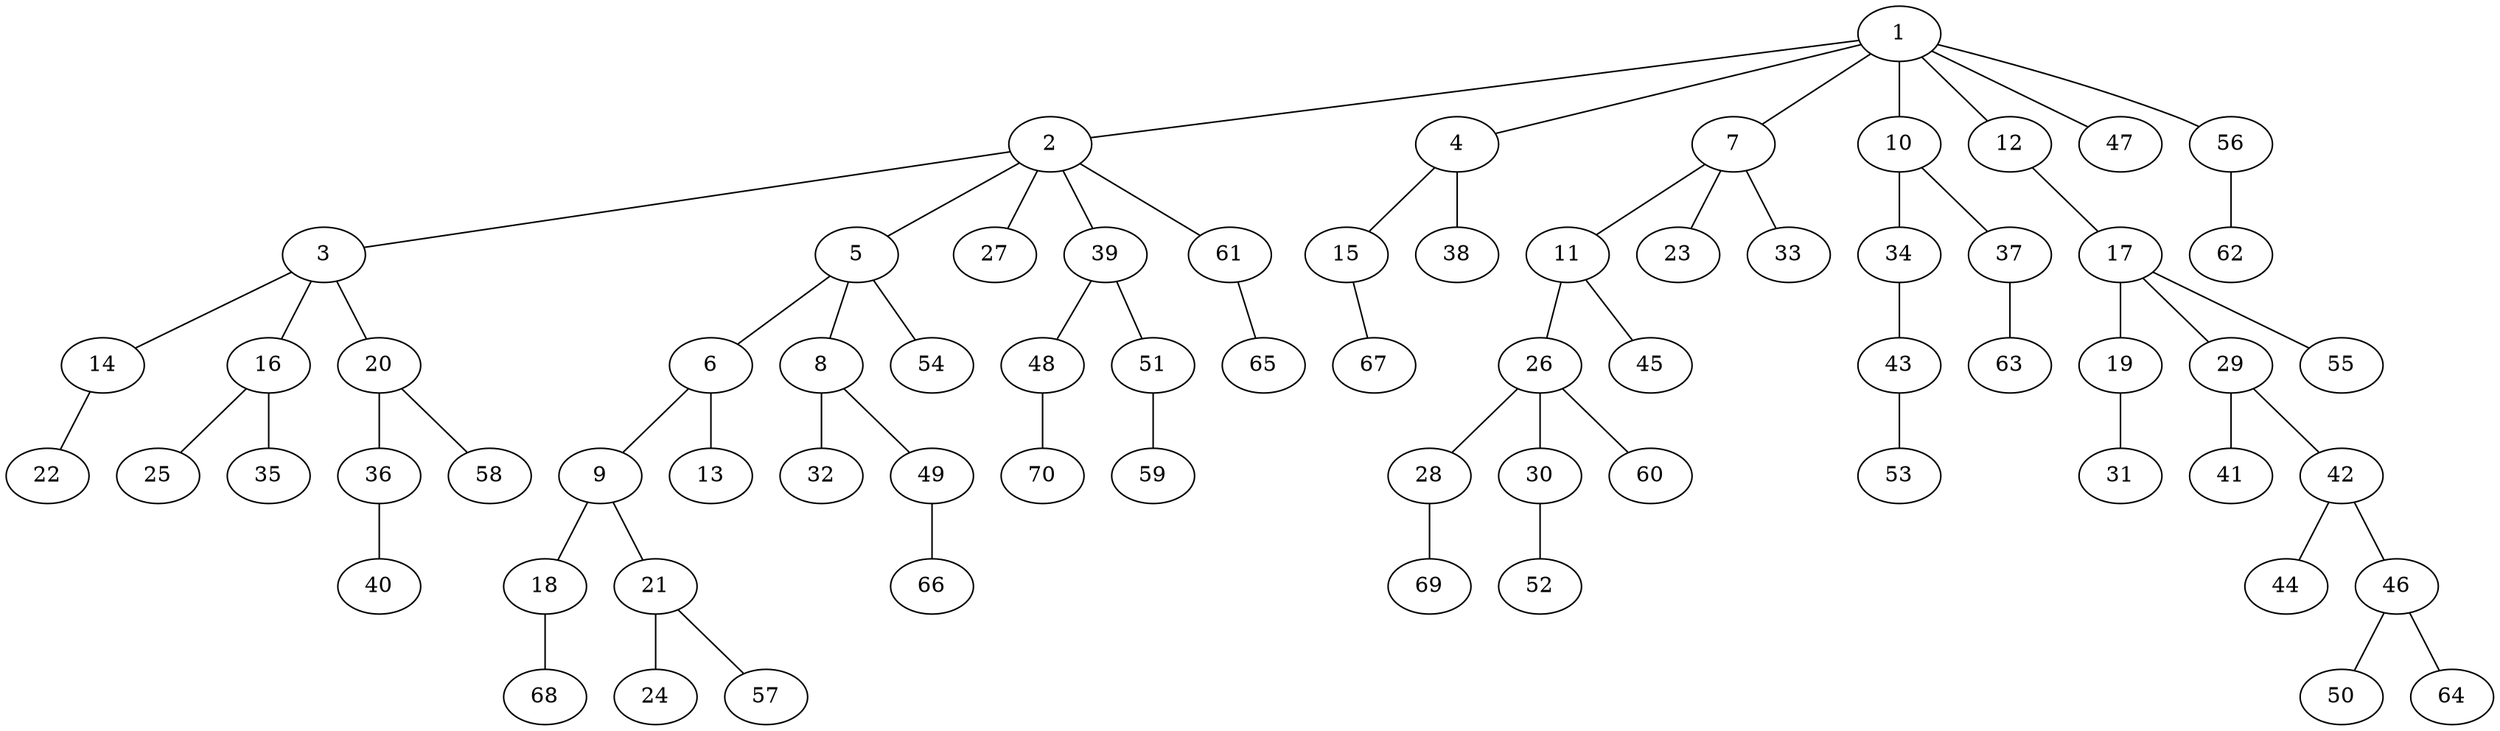 graph graphname {1--2
1--4
1--7
1--10
1--12
1--47
1--56
2--3
2--5
2--27
2--39
2--61
3--14
3--16
3--20
4--15
4--38
5--6
5--8
5--54
6--9
6--13
7--11
7--23
7--33
8--32
8--49
9--18
9--21
10--34
10--37
11--26
11--45
12--17
14--22
15--67
16--25
16--35
17--19
17--29
17--55
18--68
19--31
20--36
20--58
21--24
21--57
26--28
26--30
26--60
28--69
29--41
29--42
30--52
34--43
36--40
37--63
39--48
39--51
42--44
42--46
43--53
46--50
46--64
48--70
49--66
51--59
56--62
61--65
}